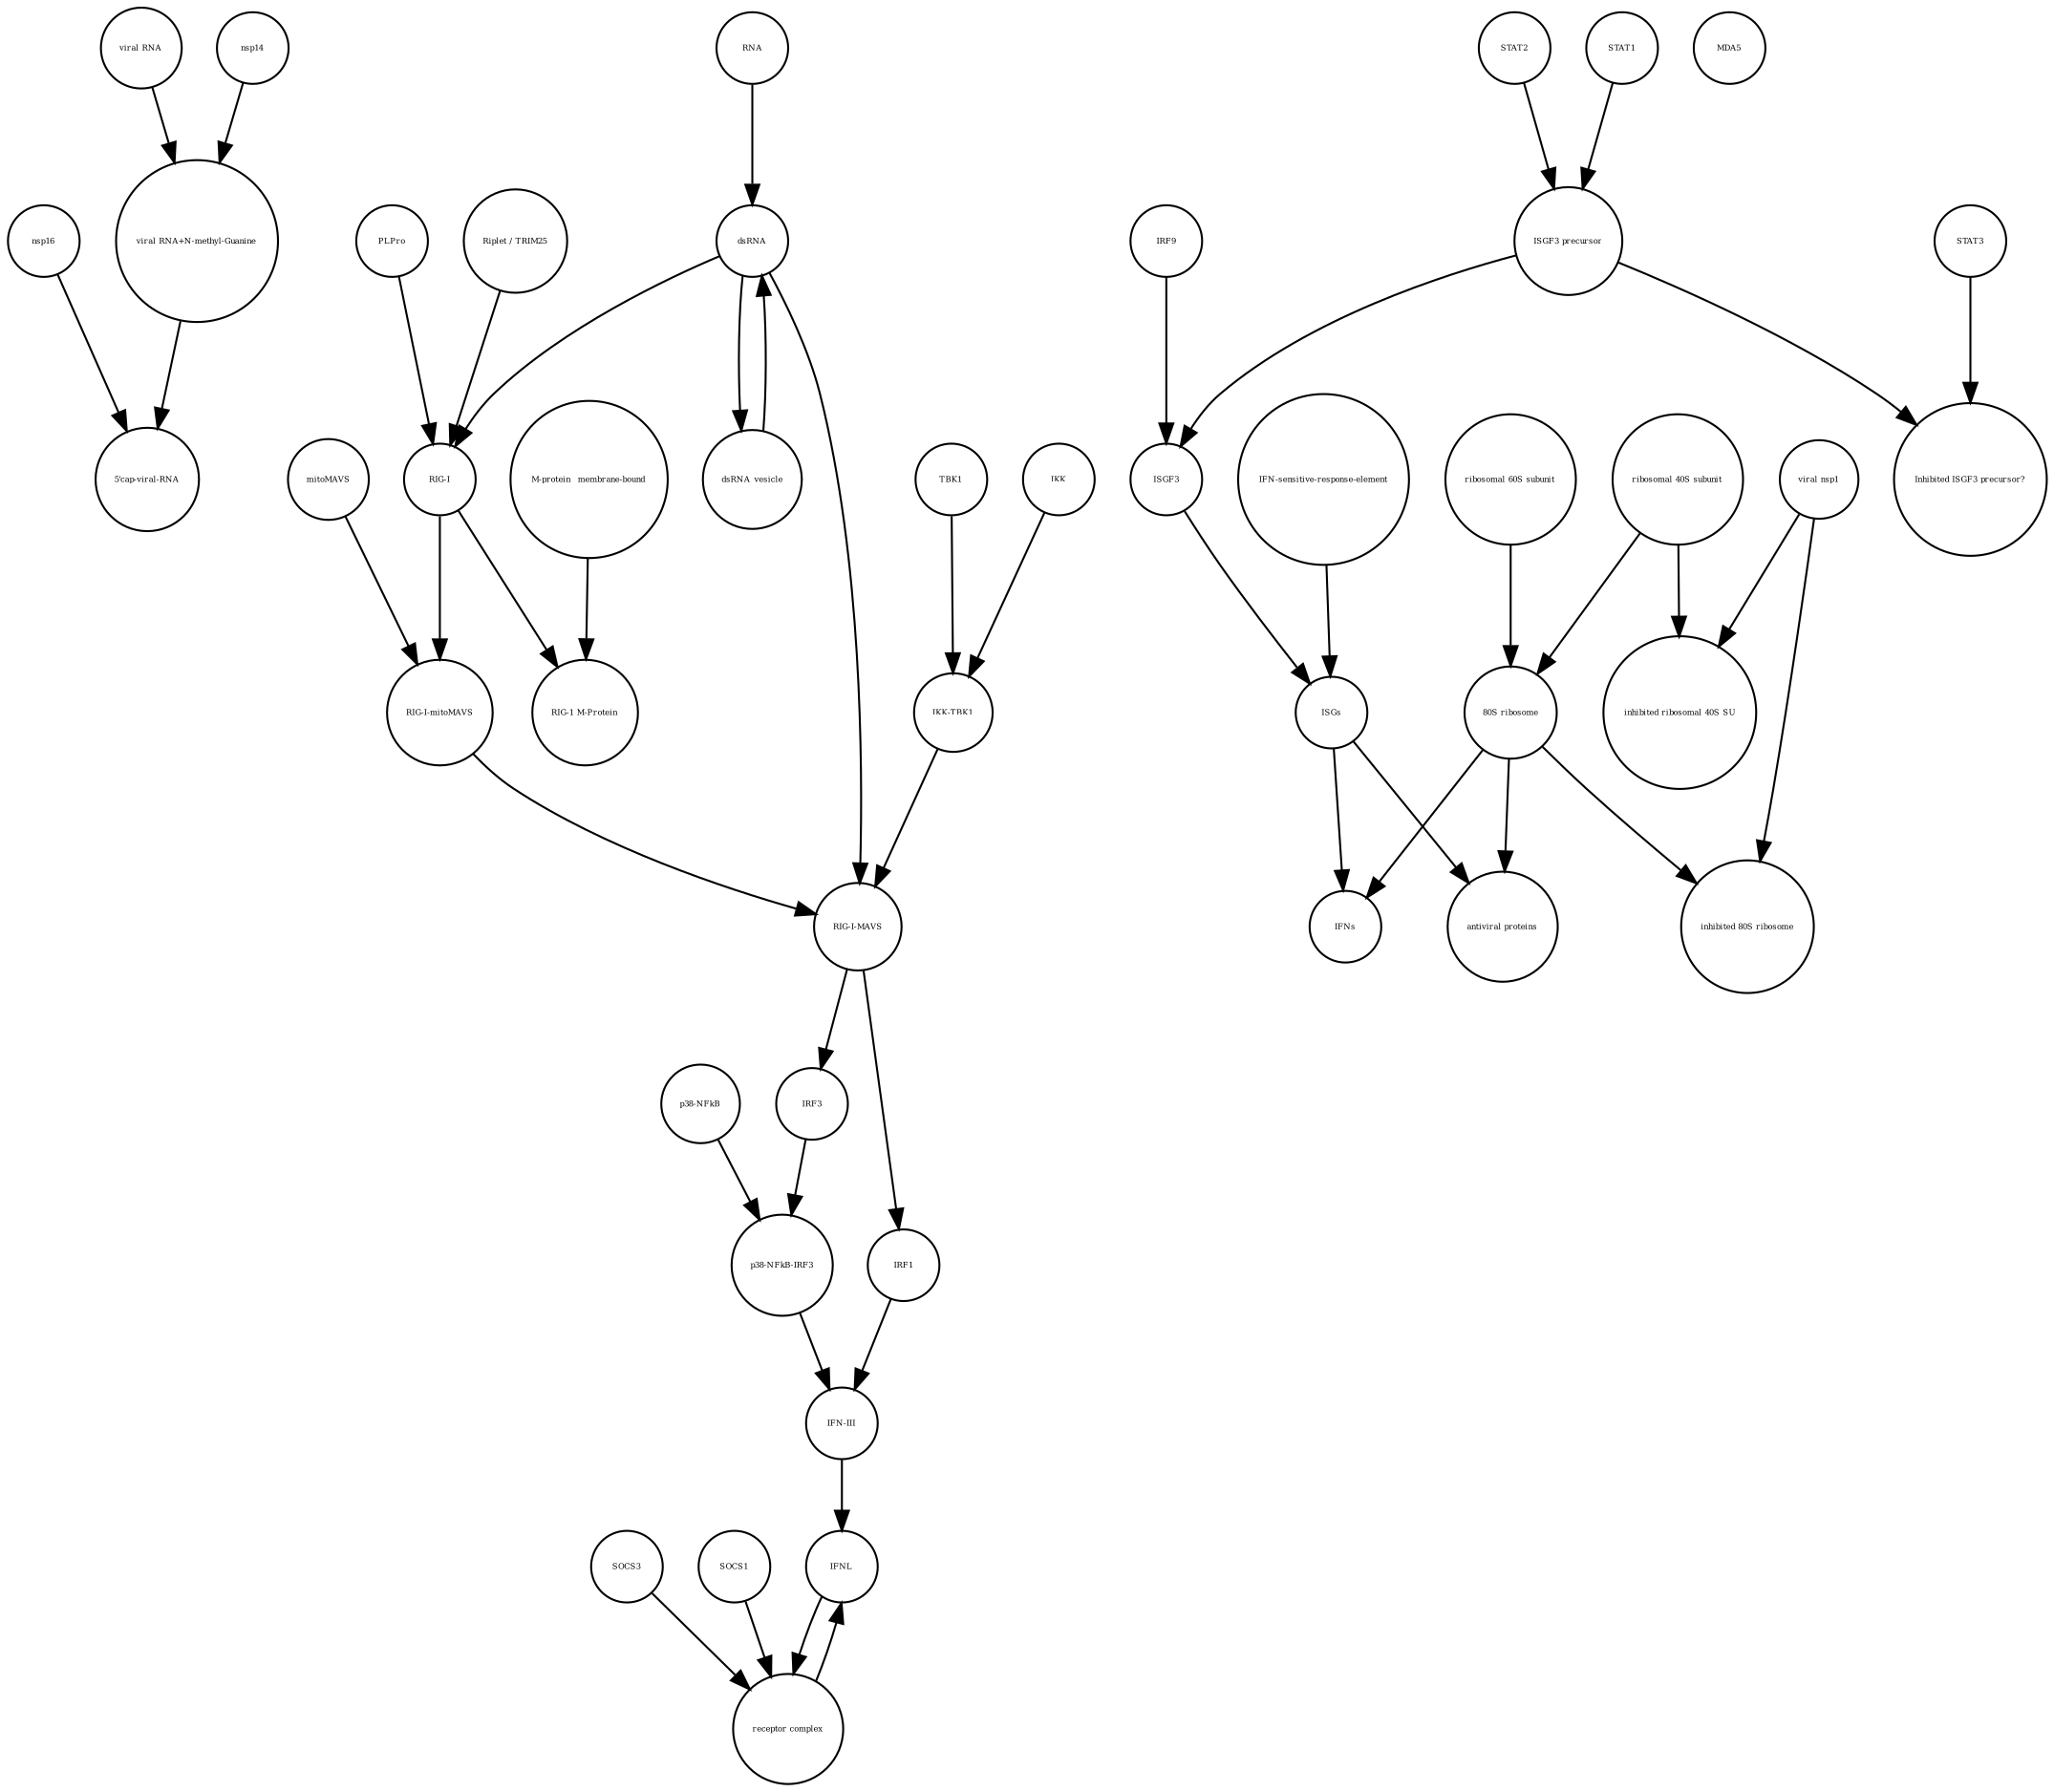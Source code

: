 strict digraph  {
"5'cap-viral-RNA" [annotation="", bipartite=0, cls="nucleic acid feature", fontsize=4, label="5'cap-viral-RNA", shape=circle];
"IKK-TBK1" [annotation="", bipartite=0, cls=complex, fontsize=4, label="IKK-TBK1", shape=circle];
dsRNA_vesicle [annotation="", bipartite=0, cls="nucleic acid feature", fontsize=4, label=dsRNA_vesicle, shape=circle];
"p38-NFkB-IRF3" [annotation="", bipartite=0, cls=complex, fontsize=4, label="p38-NFkB-IRF3", shape=circle];
nsp16 [annotation="", bipartite=0, cls=macromolecule, fontsize=4, label=nsp16, shape=circle];
"viral RNA" [annotation="", bipartite=0, cls="nucleic acid feature", fontsize=4, label="viral RNA", shape=circle];
IRF1 [annotation="", bipartite=0, cls=macromolecule, fontsize=4, label=IRF1, shape=circle];
STAT2 [annotation="", bipartite=0, cls=macromolecule, fontsize=4, label=STAT2, shape=circle];
"80S ribosome" [annotation="", bipartite=0, cls=complex, fontsize=4, label="80S ribosome", shape=circle];
"p38-NFkB" [annotation="", bipartite=0, cls=complex, fontsize=4, label="p38-NFkB", shape=circle];
RNA [annotation="", bipartite=0, cls="nucleic acid feature", fontsize=4, label=RNA, shape=circle];
ISGs [annotation="", bipartite=0, cls="nucleic acid feature", fontsize=4, label=ISGs, shape=circle];
"viral RNA+N-methyl-Guanine" [annotation="", bipartite=0, cls="nucleic acid feature", fontsize=4, label="viral RNA+N-methyl-Guanine", shape=circle];
MDA5 [annotation="", bipartite=0, cls=macromolecule, fontsize=4, label=MDA5, shape=circle];
mitoMAVS [annotation="", bipartite=0, cls=macromolecule, fontsize=4, label=mitoMAVS, shape=circle];
"ribosomal 60S subunit" [annotation="", bipartite=0, cls=complex, fontsize=4, label="ribosomal 60S subunit", shape=circle];
IRF9 [annotation="", bipartite=0, cls=macromolecule, fontsize=4, label=IRF9, shape=circle];
PLPro [annotation="", bipartite=0, cls=macromolecule, fontsize=4, label=PLPro, shape=circle];
nsp14 [annotation="", bipartite=0, cls=macromolecule, fontsize=4, label=nsp14, shape=circle];
TBK1 [annotation="", bipartite=0, cls=macromolecule, fontsize=4, label=TBK1, shape=circle];
IFNL [annotation="", bipartite=0, cls=macromolecule, fontsize=4, label=IFNL, shape=circle];
"viral nsp1" [annotation="", bipartite=0, cls=macromolecule, fontsize=4, label="viral nsp1", shape=circle];
"RIG-I" [annotation="", bipartite=0, cls=macromolecule, fontsize=4, label="RIG-I", shape=circle];
"M-protein_ membrane-bound" [annotation="", bipartite=0, cls=macromolecule, fontsize=4, label="M-protein_ membrane-bound", shape=circle];
ISGF3 [annotation="", bipartite=0, cls=complex, fontsize=4, label=ISGF3, shape=circle];
IKK [annotation="", bipartite=0, cls=macromolecule, fontsize=4, label=IKK, shape=circle];
"ribosomal 40S subunit" [annotation="", bipartite=0, cls=complex, fontsize=4, label="ribosomal 40S subunit", shape=circle];
IRF3 [annotation="", bipartite=0, cls=macromolecule, fontsize=4, label=IRF3, shape=circle];
"inhibited ribosomal 40S SU" [annotation="urn_miriam_doi_10.1101%2F2020.05.18.102467", bipartite=0, cls=complex, fontsize=4, label="inhibited ribosomal 40S SU", shape=circle];
SOCS3 [annotation="", bipartite=0, cls=macromolecule, fontsize=4, label=SOCS3, shape=circle];
"Riplet / TRIM25" [annotation="", bipartite=0, cls=macromolecule, fontsize=4, label="Riplet / TRIM25", shape=circle];
STAT1 [annotation="", bipartite=0, cls=macromolecule, fontsize=4, label=STAT1, shape=circle];
"IFN-sensitive-response-element" [annotation="", bipartite=0, cls="nucleic acid feature", fontsize=4, label="IFN-sensitive-response-element", shape=circle];
SOCS1 [annotation="", bipartite=0, cls=macromolecule, fontsize=4, label=SOCS1, shape=circle];
"ISGF3 precursor" [annotation="", bipartite=0, cls=complex, fontsize=4, label="ISGF3 precursor", shape=circle];
"antiviral proteins" [annotation="", bipartite=0, cls=macromolecule, fontsize=4, label="antiviral proteins", shape=circle];
"RIG-I-MAVS" [annotation="", bipartite=0, cls=complex, fontsize=4, label="RIG-I-MAVS", shape=circle];
"IFN-III" [annotation="", bipartite=0, cls=macromolecule, fontsize=4, label="IFN-III", shape=circle];
"Inhibited ISGF3 precursor?" [annotation="", bipartite=0, cls=complex, fontsize=4, label="Inhibited ISGF3 precursor?", shape=circle];
"receptor complex" [annotation="", bipartite=0, cls=complex, fontsize=4, label="receptor complex", shape=circle];
"RIG-I-mitoMAVS" [annotation="", bipartite=0, cls=complex, fontsize=4, label="RIG-I-mitoMAVS", shape=circle];
"RIG-1 M-Protein" [annotation="", bipartite=0, cls=complex, fontsize=4, label="RIG-1 M-Protein", shape=circle];
IFNs [annotation="", bipartite=0, cls=macromolecule, fontsize=4, label=IFNs, shape=circle];
STAT3 [annotation="", bipartite=0, cls=macromolecule, fontsize=4, label=STAT3, shape=circle];
"inhibited 80S ribosome" [annotation="", bipartite=0, cls=complex, fontsize=4, label="inhibited 80S ribosome", shape=circle];
dsRNA [annotation="", bipartite=0, cls="nucleic acid feature", fontsize=4, label=dsRNA, shape=circle];
"IKK-TBK1" -> "RIG-I-MAVS"  [annotation="", interaction_type=production];
dsRNA_vesicle -> dsRNA  [annotation="", interaction_type=production];
"p38-NFkB-IRF3" -> "IFN-III"  [annotation="", interaction_type=stimulation];
nsp16 -> "5'cap-viral-RNA"  [annotation="urn_miriam_doi_10.1016%2Fj.chom.2020.05.008", interaction_type=catalysis];
"viral RNA" -> "viral RNA+N-methyl-Guanine"  [annotation="", interaction_type=production];
IRF1 -> "IFN-III"  [annotation="", interaction_type=stimulation];
STAT2 -> "ISGF3 precursor"  [annotation="", interaction_type=production];
"80S ribosome" -> "inhibited 80S ribosome"  [annotation="", interaction_type=production];
"80S ribosome" -> IFNs  [annotation="", interaction_type=catalysis];
"80S ribosome" -> "antiviral proteins"  [annotation="", interaction_type=catalysis];
"p38-NFkB" -> "p38-NFkB-IRF3"  [annotation="", interaction_type=production];
RNA -> dsRNA  [annotation="", interaction_type=production];
ISGs -> IFNs  [annotation="", interaction_type=production];
ISGs -> "antiviral proteins"  [annotation="", interaction_type=production];
"viral RNA+N-methyl-Guanine" -> "5'cap-viral-RNA"  [annotation="", interaction_type=production];
mitoMAVS -> "RIG-I-mitoMAVS"  [annotation="", interaction_type=production];
"ribosomal 60S subunit" -> "80S ribosome"  [annotation="", interaction_type=production];
IRF9 -> ISGF3  [annotation="", interaction_type=production];
PLPro -> "RIG-I"  [annotation="", interaction_type=catalysis];
nsp14 -> "viral RNA+N-methyl-Guanine"  [annotation="", interaction_type=catalysis];
TBK1 -> "IKK-TBK1"  [annotation="", interaction_type=production];
IFNL -> "receptor complex"  [annotation="", interaction_type=stimulation];
"viral nsp1" -> "inhibited 80S ribosome"  [annotation="", interaction_type=production];
"viral nsp1" -> "inhibited ribosomal 40S SU"  [annotation="", interaction_type=production];
"RIG-I" -> "RIG-1 M-Protein"  [annotation="", interaction_type=production];
"RIG-I" -> "RIG-I-mitoMAVS"  [annotation="", interaction_type=production];
"M-protein_ membrane-bound" -> "RIG-1 M-Protein"  [annotation="", interaction_type=production];
ISGF3 -> ISGs  [annotation="", interaction_type="necessary stimulation"];
IKK -> "IKK-TBK1"  [annotation="", interaction_type=production];
"ribosomal 40S subunit" -> "80S ribosome"  [annotation="", interaction_type=production];
"ribosomal 40S subunit" -> "inhibited ribosomal 40S SU"  [annotation="", interaction_type=production];
IRF3 -> "p38-NFkB-IRF3"  [annotation="", interaction_type=production];
SOCS3 -> "receptor complex"  [annotation="", interaction_type=production];
"Riplet / TRIM25" -> "RIG-I"  [annotation="", interaction_type=catalysis];
STAT1 -> "ISGF3 precursor"  [annotation="", interaction_type=production];
"IFN-sensitive-response-element" -> ISGs  [annotation="", interaction_type=production];
SOCS1 -> "receptor complex"  [annotation="", interaction_type=production];
"ISGF3 precursor" -> "Inhibited ISGF3 precursor?"  [annotation="", interaction_type=production];
"ISGF3 precursor" -> ISGF3  [annotation="", interaction_type=production];
"RIG-I-MAVS" -> IRF1  [annotation="", interaction_type=catalysis];
"RIG-I-MAVS" -> IRF3  [annotation="", interaction_type=stimulation];
"IFN-III" -> IFNL  [annotation="", interaction_type=production];
"receptor complex" -> IFNL  [annotation="", interaction_type=production];
"RIG-I-mitoMAVS" -> "RIG-I-MAVS"  [annotation="", interaction_type=production];
STAT3 -> "Inhibited ISGF3 precursor?"  [annotation="", interaction_type=production];
dsRNA -> "RIG-I"  [annotation="", interaction_type="necessary stimulation"];
dsRNA -> dsRNA_vesicle  [annotation="", interaction_type=production];
dsRNA -> "RIG-I-MAVS"  [annotation="", interaction_type="necessary stimulation"];
}

